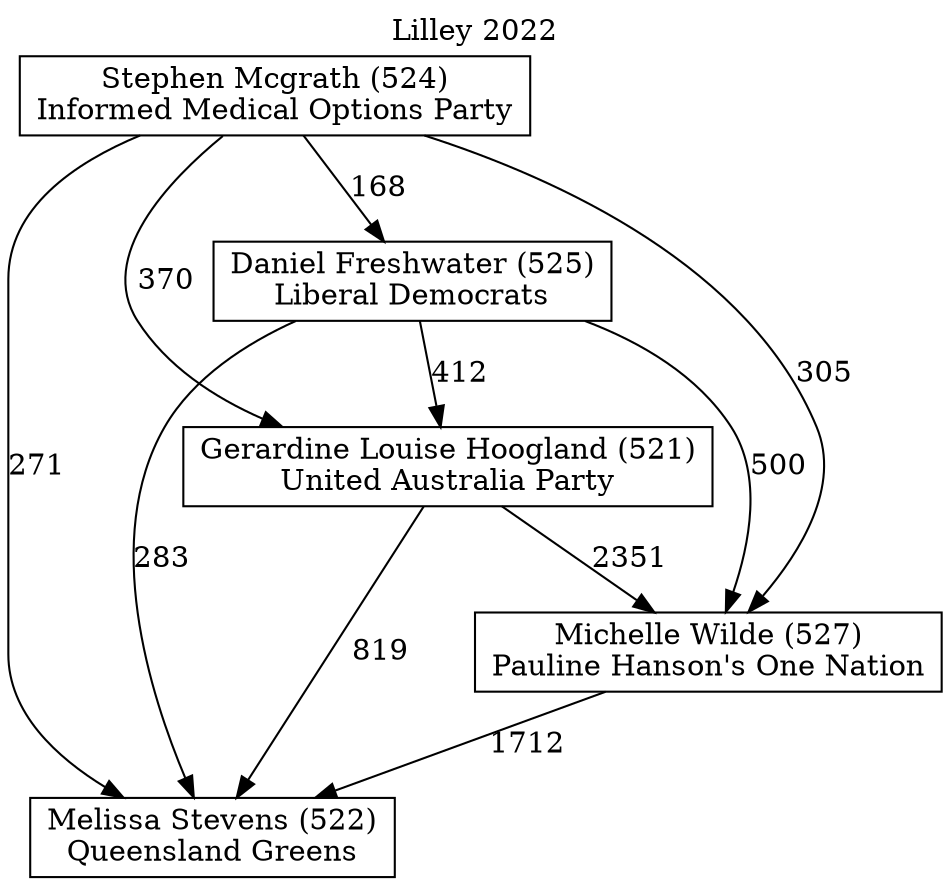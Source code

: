 // House preference flow
digraph "Melissa Stevens (522)_Lilley_2022" {
	graph [label="Lilley 2022" labelloc=t mclimit=10]
	node [shape=box]
	"Stephen Mcgrath (524)" [label="Stephen Mcgrath (524)
Informed Medical Options Party"]
	"Daniel Freshwater (525)" [label="Daniel Freshwater (525)
Liberal Democrats"]
	"Gerardine Louise Hoogland (521)" [label="Gerardine Louise Hoogland (521)
United Australia Party"]
	"Michelle Wilde (527)" [label="Michelle Wilde (527)
Pauline Hanson's One Nation"]
	"Melissa Stevens (522)" [label="Melissa Stevens (522)
Queensland Greens"]
	"Michelle Wilde (527)" -> "Melissa Stevens (522)" [label=1712]
	"Stephen Mcgrath (524)" -> "Gerardine Louise Hoogland (521)" [label=370]
	"Daniel Freshwater (525)" -> "Gerardine Louise Hoogland (521)" [label=412]
	"Daniel Freshwater (525)" -> "Melissa Stevens (522)" [label=283]
	"Daniel Freshwater (525)" -> "Michelle Wilde (527)" [label=500]
	"Stephen Mcgrath (524)" -> "Michelle Wilde (527)" [label=305]
	"Stephen Mcgrath (524)" -> "Daniel Freshwater (525)" [label=168]
	"Gerardine Louise Hoogland (521)" -> "Michelle Wilde (527)" [label=2351]
	"Stephen Mcgrath (524)" -> "Melissa Stevens (522)" [label=271]
	"Gerardine Louise Hoogland (521)" -> "Melissa Stevens (522)" [label=819]
}
